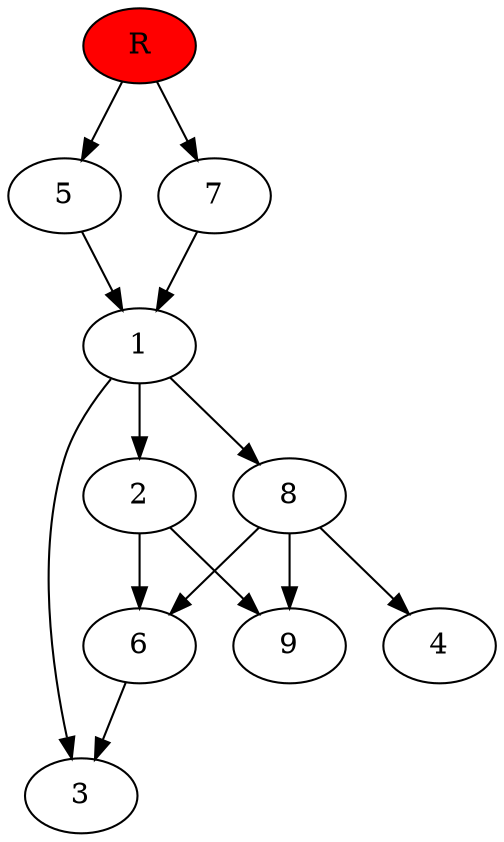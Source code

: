 digraph prb36746 {
	1
	2
	3
	4
	5
	6
	7
	8
	R [fillcolor="#ff0000" style=filled]
	1 -> 2
	1 -> 3
	1 -> 8
	2 -> 6
	2 -> 9
	5 -> 1
	6 -> 3
	7 -> 1
	8 -> 4
	8 -> 6
	8 -> 9
	R -> 5
	R -> 7
}
